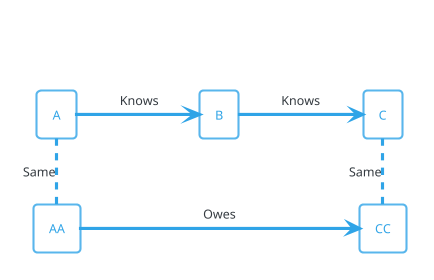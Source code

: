 @startuml
!theme cerulean
left to right direction

'skinparam linetype polyline
'skinparam linetype ortho
skinparam package<<Layout>> {
    borderColor Transparent
    backgroundColor Transparent
    fontColor Transparent
    stereotypeFontColor Transparent
}

' https://forum.plantuml.net/3648/invisible-packages-improve-layout-diagrams-visible-packages
' https://plantuml.com/component-diagram

package As <<Layout>> {
    rectangle A
    rectangle AA
}

package Bs <<Layout>> {
    rectangle B
}

package Cs <<Layout>> {
    rectangle C
    rectangle CC
}

A --> B : Knows
B --> C : Knows
AA --> CC : Owes
A ..right.. AA: Same
C ..right.. CC: Same

@enduml